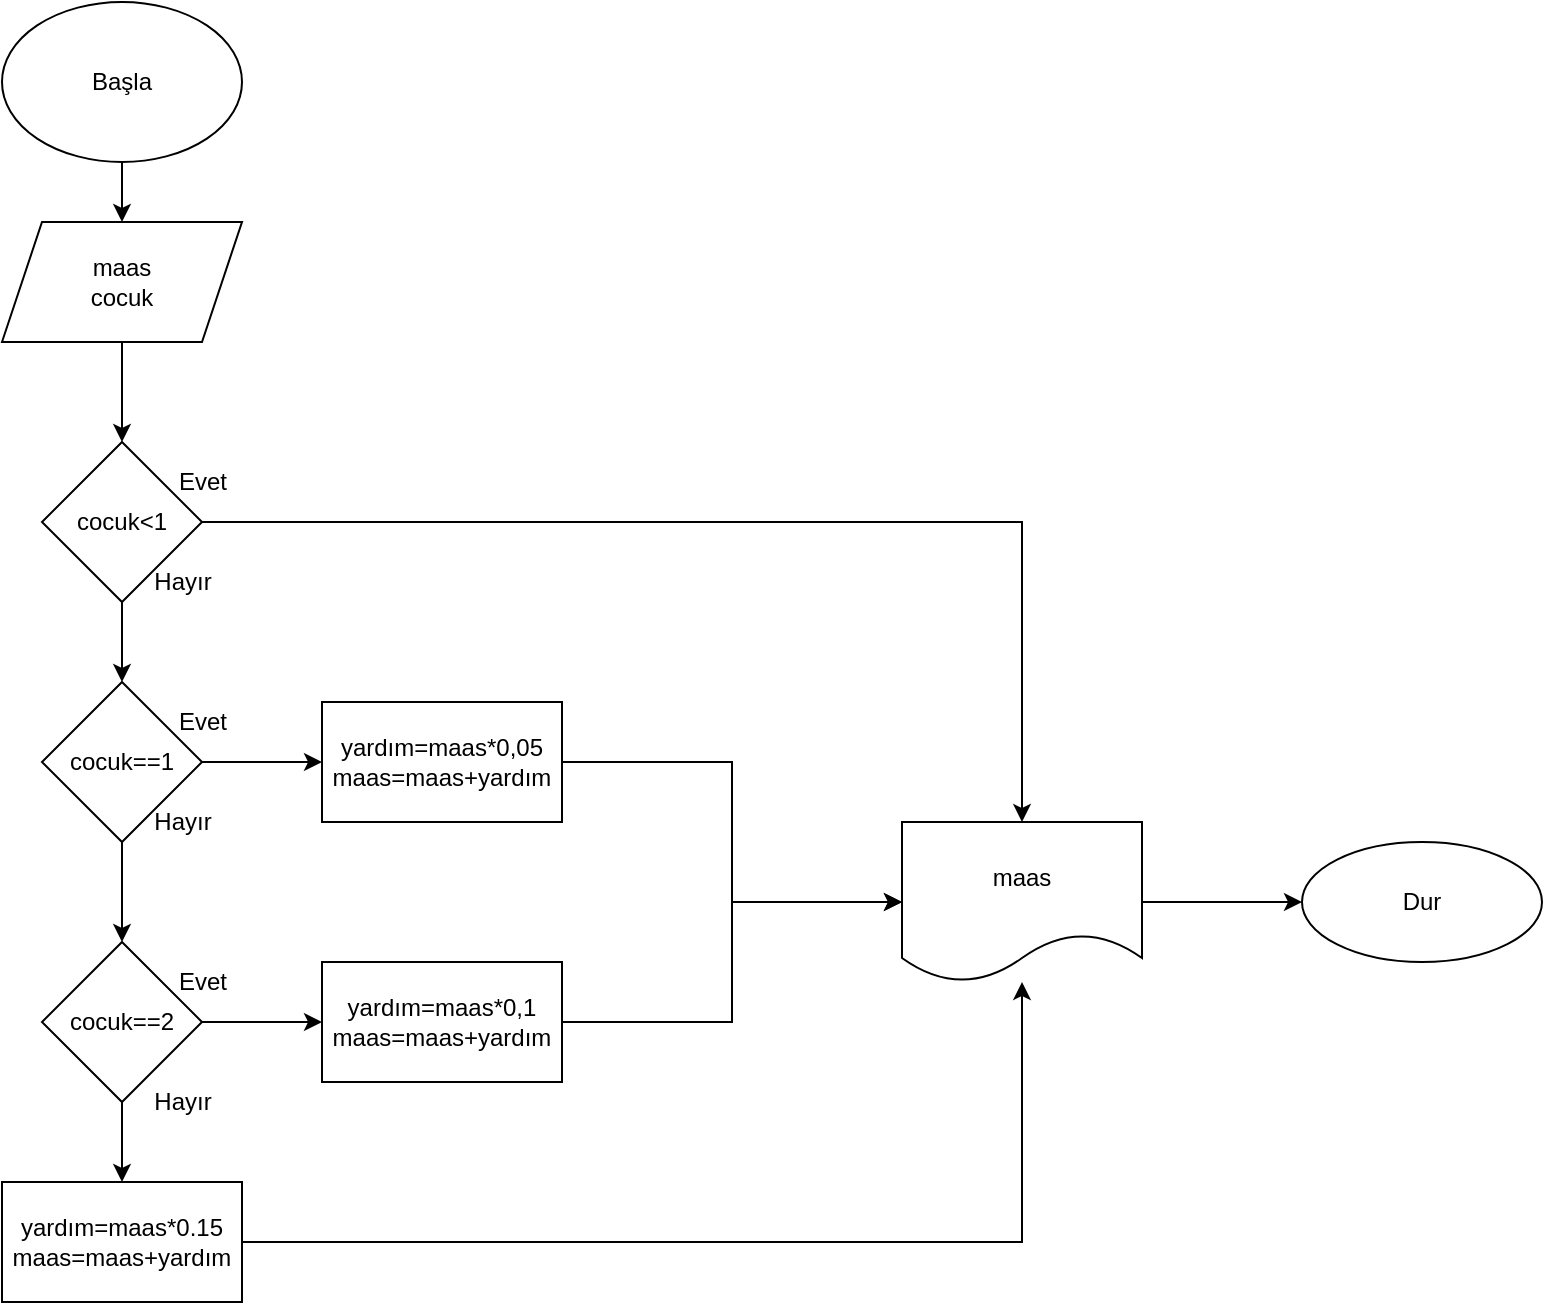 <mxfile version="15.4.0" type="device"><diagram id="BQE1B4jg0emDPU1R_LJq" name="Sayfa -1"><mxGraphModel dx="1024" dy="584" grid="1" gridSize="10" guides="1" tooltips="1" connect="1" arrows="1" fold="1" page="1" pageScale="1" pageWidth="1169" pageHeight="827" math="0" shadow="0"><root><mxCell id="0"/><mxCell id="1" parent="0"/><mxCell id="3anCgIJY6n8_0v0N6_JJ-3" value="" style="edgeStyle=orthogonalEdgeStyle;rounded=0;orthogonalLoop=1;jettySize=auto;html=1;" edge="1" parent="1" source="3anCgIJY6n8_0v0N6_JJ-1" target="3anCgIJY6n8_0v0N6_JJ-2"><mxGeometry relative="1" as="geometry"/></mxCell><mxCell id="3anCgIJY6n8_0v0N6_JJ-1" value="Başla" style="ellipse;whiteSpace=wrap;html=1;" vertex="1" parent="1"><mxGeometry x="240" y="20" width="120" height="80" as="geometry"/></mxCell><mxCell id="3anCgIJY6n8_0v0N6_JJ-5" value="" style="edgeStyle=orthogonalEdgeStyle;rounded=0;orthogonalLoop=1;jettySize=auto;html=1;" edge="1" parent="1" source="3anCgIJY6n8_0v0N6_JJ-2" target="3anCgIJY6n8_0v0N6_JJ-4"><mxGeometry relative="1" as="geometry"/></mxCell><mxCell id="3anCgIJY6n8_0v0N6_JJ-2" value="maas&lt;br&gt;cocuk" style="shape=parallelogram;perimeter=parallelogramPerimeter;whiteSpace=wrap;html=1;fixedSize=1;" vertex="1" parent="1"><mxGeometry x="240" y="130" width="120" height="60" as="geometry"/></mxCell><mxCell id="3anCgIJY6n8_0v0N6_JJ-7" value="" style="edgeStyle=orthogonalEdgeStyle;rounded=0;orthogonalLoop=1;jettySize=auto;html=1;" edge="1" parent="1" source="3anCgIJY6n8_0v0N6_JJ-4" target="3anCgIJY6n8_0v0N6_JJ-6"><mxGeometry relative="1" as="geometry"/></mxCell><mxCell id="3anCgIJY6n8_0v0N6_JJ-11" value="" style="edgeStyle=orthogonalEdgeStyle;rounded=0;orthogonalLoop=1;jettySize=auto;html=1;" edge="1" parent="1" source="3anCgIJY6n8_0v0N6_JJ-4" target="3anCgIJY6n8_0v0N6_JJ-10"><mxGeometry relative="1" as="geometry"/></mxCell><mxCell id="3anCgIJY6n8_0v0N6_JJ-4" value="cocuk&amp;lt;1" style="rhombus;whiteSpace=wrap;html=1;" vertex="1" parent="1"><mxGeometry x="260" y="240" width="80" height="80" as="geometry"/></mxCell><mxCell id="3anCgIJY6n8_0v0N6_JJ-35" value="" style="edgeStyle=orthogonalEdgeStyle;rounded=0;orthogonalLoop=1;jettySize=auto;html=1;" edge="1" parent="1" source="3anCgIJY6n8_0v0N6_JJ-6" target="3anCgIJY6n8_0v0N6_JJ-34"><mxGeometry relative="1" as="geometry"/></mxCell><mxCell id="3anCgIJY6n8_0v0N6_JJ-6" value="maas" style="shape=document;whiteSpace=wrap;html=1;boundedLbl=1;" vertex="1" parent="1"><mxGeometry x="690" y="430" width="120" height="80" as="geometry"/></mxCell><mxCell id="3anCgIJY6n8_0v0N6_JJ-8" value="Evet" style="text;html=1;align=center;verticalAlign=middle;resizable=0;points=[];autosize=1;strokeColor=none;fillColor=none;" vertex="1" parent="1"><mxGeometry x="320" y="250" width="40" height="20" as="geometry"/></mxCell><mxCell id="3anCgIJY6n8_0v0N6_JJ-9" value="Hayır" style="text;html=1;align=center;verticalAlign=middle;resizable=0;points=[];autosize=1;strokeColor=none;fillColor=none;" vertex="1" parent="1"><mxGeometry x="310" y="300" width="40" height="20" as="geometry"/></mxCell><mxCell id="3anCgIJY6n8_0v0N6_JJ-15" value="" style="edgeStyle=orthogonalEdgeStyle;rounded=0;orthogonalLoop=1;jettySize=auto;html=1;" edge="1" parent="1" source="3anCgIJY6n8_0v0N6_JJ-10" target="3anCgIJY6n8_0v0N6_JJ-14"><mxGeometry relative="1" as="geometry"/></mxCell><mxCell id="3anCgIJY6n8_0v0N6_JJ-19" value="" style="edgeStyle=orthogonalEdgeStyle;rounded=0;orthogonalLoop=1;jettySize=auto;html=1;" edge="1" parent="1" source="3anCgIJY6n8_0v0N6_JJ-10" target="3anCgIJY6n8_0v0N6_JJ-18"><mxGeometry relative="1" as="geometry"/></mxCell><mxCell id="3anCgIJY6n8_0v0N6_JJ-10" value="cocuk==1" style="rhombus;whiteSpace=wrap;html=1;" vertex="1" parent="1"><mxGeometry x="260" y="360" width="80" height="80" as="geometry"/></mxCell><mxCell id="3anCgIJY6n8_0v0N6_JJ-17" style="edgeStyle=orthogonalEdgeStyle;rounded=0;orthogonalLoop=1;jettySize=auto;html=1;exitX=1;exitY=0.5;exitDx=0;exitDy=0;entryX=0;entryY=0.5;entryDx=0;entryDy=0;" edge="1" parent="1" source="3anCgIJY6n8_0v0N6_JJ-14" target="3anCgIJY6n8_0v0N6_JJ-6"><mxGeometry relative="1" as="geometry"/></mxCell><mxCell id="3anCgIJY6n8_0v0N6_JJ-14" value="yardım=maas*0,05&lt;br&gt;maas=maas+yardım" style="whiteSpace=wrap;html=1;" vertex="1" parent="1"><mxGeometry x="400" y="370" width="120" height="60" as="geometry"/></mxCell><mxCell id="3anCgIJY6n8_0v0N6_JJ-23" value="" style="edgeStyle=orthogonalEdgeStyle;rounded=0;orthogonalLoop=1;jettySize=auto;html=1;" edge="1" parent="1" source="3anCgIJY6n8_0v0N6_JJ-18" target="3anCgIJY6n8_0v0N6_JJ-22"><mxGeometry relative="1" as="geometry"/></mxCell><mxCell id="3anCgIJY6n8_0v0N6_JJ-28" value="" style="edgeStyle=orthogonalEdgeStyle;rounded=0;orthogonalLoop=1;jettySize=auto;html=1;" edge="1" parent="1" source="3anCgIJY6n8_0v0N6_JJ-18"><mxGeometry relative="1" as="geometry"><mxPoint x="300" y="610" as="targetPoint"/></mxGeometry></mxCell><mxCell id="3anCgIJY6n8_0v0N6_JJ-18" value="cocuk==2" style="rhombus;whiteSpace=wrap;html=1;" vertex="1" parent="1"><mxGeometry x="260" y="490" width="80" height="80" as="geometry"/></mxCell><mxCell id="3anCgIJY6n8_0v0N6_JJ-20" value="Evet" style="text;html=1;align=center;verticalAlign=middle;resizable=0;points=[];autosize=1;strokeColor=none;fillColor=none;" vertex="1" parent="1"><mxGeometry x="320" y="370" width="40" height="20" as="geometry"/></mxCell><mxCell id="3anCgIJY6n8_0v0N6_JJ-21" value="Hayır" style="text;html=1;align=center;verticalAlign=middle;resizable=0;points=[];autosize=1;strokeColor=none;fillColor=none;" vertex="1" parent="1"><mxGeometry x="310" y="420" width="40" height="20" as="geometry"/></mxCell><mxCell id="3anCgIJY6n8_0v0N6_JJ-24" style="edgeStyle=orthogonalEdgeStyle;rounded=0;orthogonalLoop=1;jettySize=auto;html=1;exitX=1;exitY=0.5;exitDx=0;exitDy=0;" edge="1" parent="1" source="3anCgIJY6n8_0v0N6_JJ-22" target="3anCgIJY6n8_0v0N6_JJ-6"><mxGeometry relative="1" as="geometry"/></mxCell><mxCell id="3anCgIJY6n8_0v0N6_JJ-22" value="yardım=maas*0,1&lt;br&gt;maas=maas+yardım" style="whiteSpace=wrap;html=1;" vertex="1" parent="1"><mxGeometry x="400" y="500" width="120" height="60" as="geometry"/></mxCell><mxCell id="3anCgIJY6n8_0v0N6_JJ-25" value="Evet" style="text;html=1;align=center;verticalAlign=middle;resizable=0;points=[];autosize=1;strokeColor=none;fillColor=none;" vertex="1" parent="1"><mxGeometry x="320" y="500" width="40" height="20" as="geometry"/></mxCell><mxCell id="3anCgIJY6n8_0v0N6_JJ-26" value="Hayır" style="text;html=1;align=center;verticalAlign=middle;resizable=0;points=[];autosize=1;strokeColor=none;fillColor=none;" vertex="1" parent="1"><mxGeometry x="310" y="560" width="40" height="20" as="geometry"/></mxCell><mxCell id="3anCgIJY6n8_0v0N6_JJ-33" style="edgeStyle=orthogonalEdgeStyle;rounded=0;orthogonalLoop=1;jettySize=auto;html=1;exitX=1;exitY=0.5;exitDx=0;exitDy=0;" edge="1" parent="1" source="3anCgIJY6n8_0v0N6_JJ-32" target="3anCgIJY6n8_0v0N6_JJ-6"><mxGeometry relative="1" as="geometry"/></mxCell><mxCell id="3anCgIJY6n8_0v0N6_JJ-32" value="yardım=maas*0.15&lt;br&gt;maas=maas+yardım" style="rounded=0;whiteSpace=wrap;html=1;" vertex="1" parent="1"><mxGeometry x="240" y="610" width="120" height="60" as="geometry"/></mxCell><mxCell id="3anCgIJY6n8_0v0N6_JJ-34" value="Dur" style="ellipse;whiteSpace=wrap;html=1;" vertex="1" parent="1"><mxGeometry x="890" y="440" width="120" height="60" as="geometry"/></mxCell></root></mxGraphModel></diagram></mxfile>
